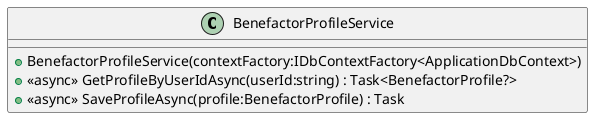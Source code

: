 @startuml
class BenefactorProfileService {
    + BenefactorProfileService(contextFactory:IDbContextFactory<ApplicationDbContext>)
    + <<async>> GetProfileByUserIdAsync(userId:string) : Task<BenefactorProfile?>
    + <<async>> SaveProfileAsync(profile:BenefactorProfile) : Task
}
@enduml
